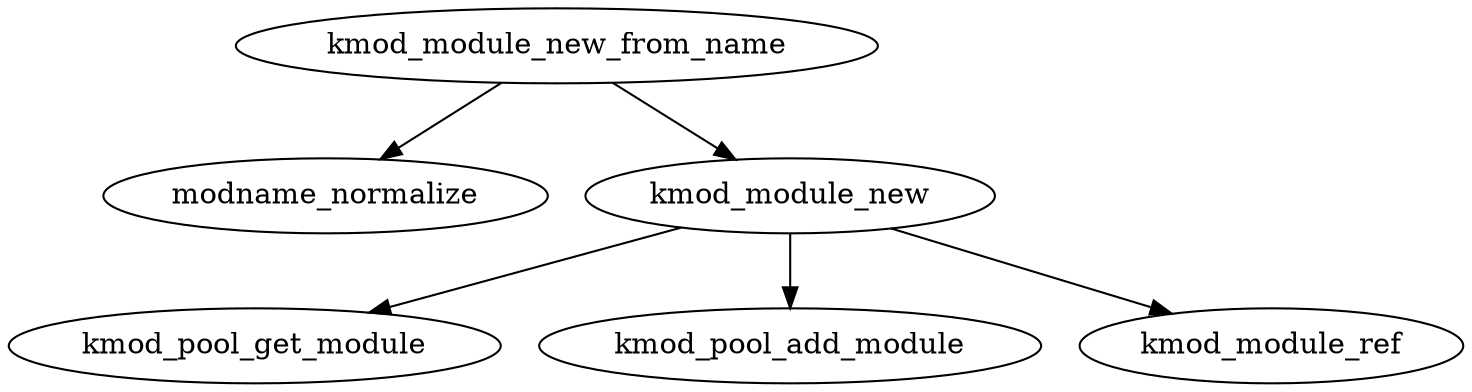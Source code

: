 digraph G {
	kmod_module_new_from_name -> modname_normalize;
	kmod_module_new_from_name -> kmod_module_new;

	kmod_module_new -> kmod_pool_get_module;
	kmod_module_new -> kmod_pool_add_module;
	kmod_module_new -> kmod_module_ref;
}

